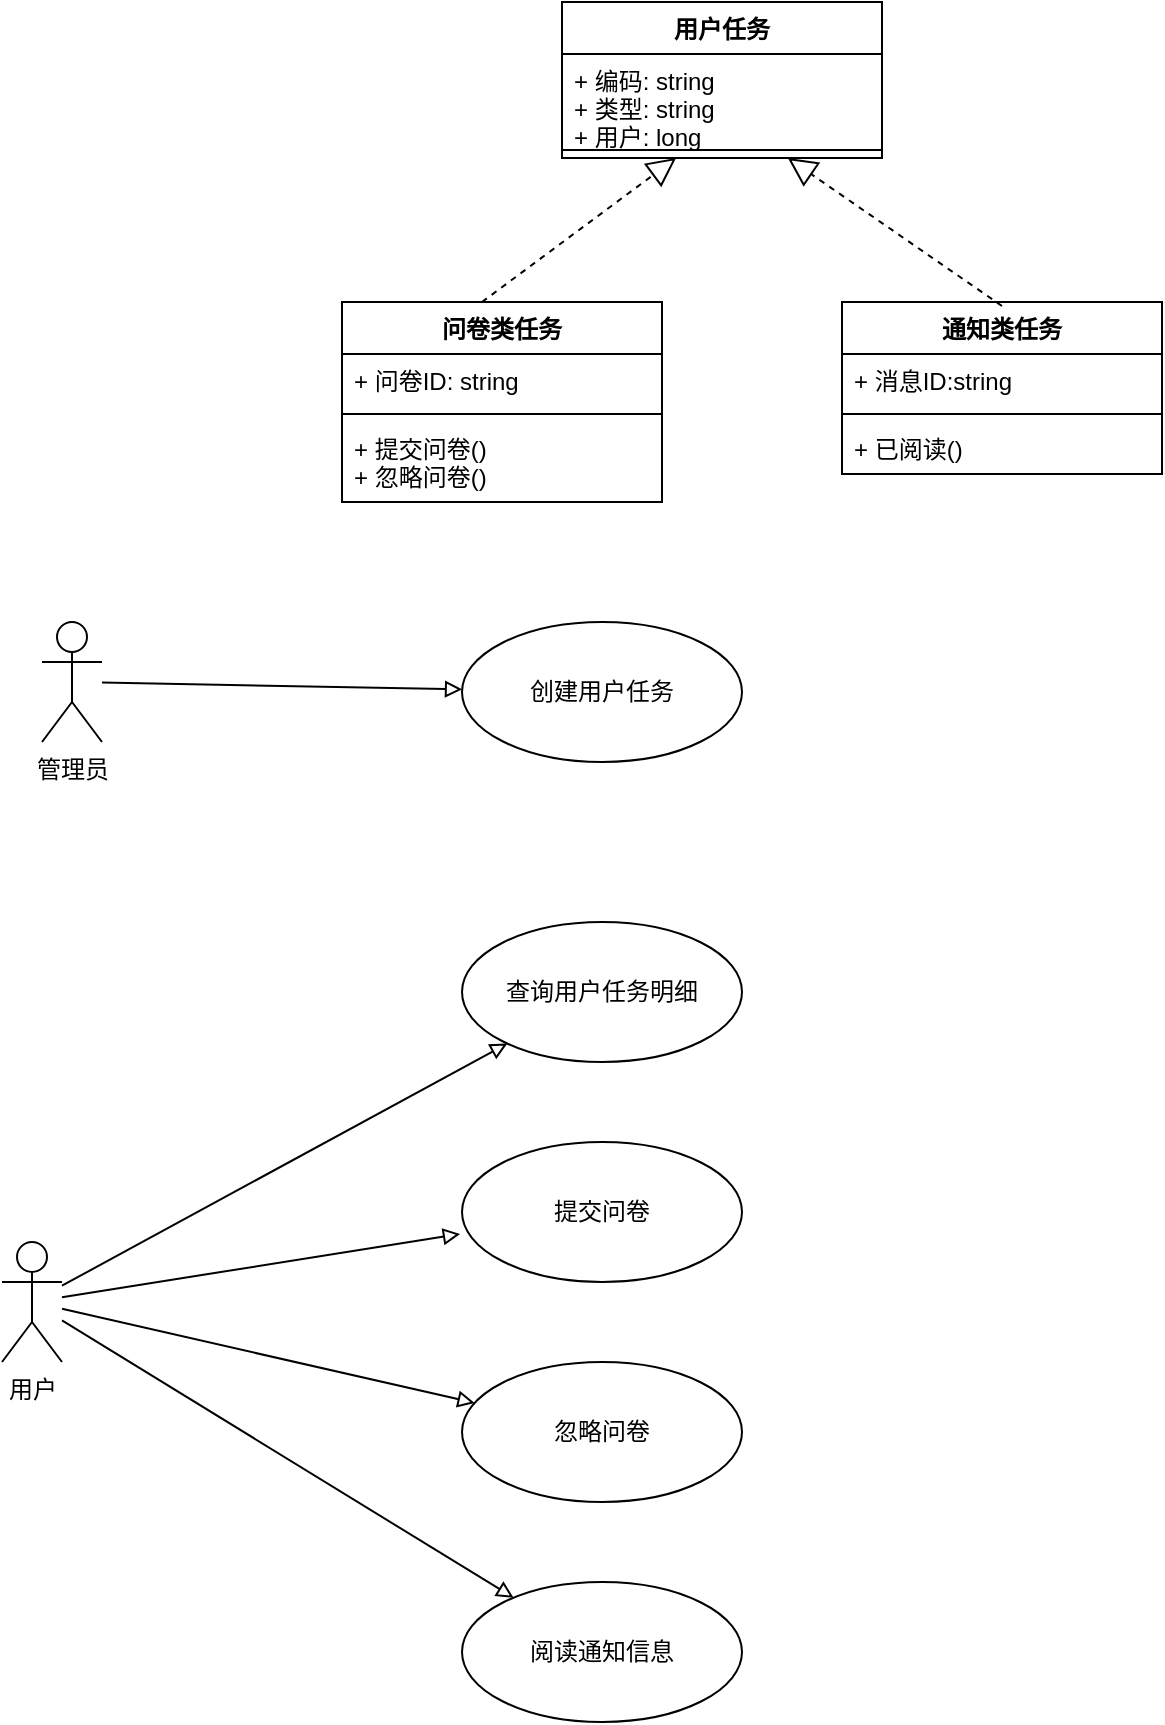 <mxfile version="15.7.0" type="github">
  <diagram id="JaiCFTbHGoClySJettSL" name="第 1 页">
    <mxGraphModel dx="1422" dy="762" grid="1" gridSize="10" guides="1" tooltips="1" connect="1" arrows="1" fold="1" page="1" pageScale="1" pageWidth="827" pageHeight="1169" math="0" shadow="0">
      <root>
        <mxCell id="0" />
        <mxCell id="1" parent="0" />
        <mxCell id="8AEq7lhch6cb5uwuj6Id-5" value="用户任务" style="swimlane;fontStyle=1;align=center;verticalAlign=top;childLayout=stackLayout;horizontal=1;startSize=26;horizontalStack=0;resizeParent=1;resizeParentMax=0;resizeLast=0;collapsible=1;marginBottom=0;" vertex="1" parent="1">
          <mxGeometry x="340" y="90" width="160" height="78" as="geometry" />
        </mxCell>
        <mxCell id="8AEq7lhch6cb5uwuj6Id-6" value="+ 编码: string&#xa;+ 类型: string&#xa;+ 用户: long" style="text;strokeColor=none;fillColor=none;align=left;verticalAlign=top;spacingLeft=4;spacingRight=4;overflow=hidden;rotatable=0;points=[[0,0.5],[1,0.5]];portConstraint=eastwest;" vertex="1" parent="8AEq7lhch6cb5uwuj6Id-5">
          <mxGeometry y="26" width="160" height="44" as="geometry" />
        </mxCell>
        <mxCell id="8AEq7lhch6cb5uwuj6Id-7" value="" style="line;strokeWidth=1;fillColor=none;align=left;verticalAlign=middle;spacingTop=-1;spacingLeft=3;spacingRight=3;rotatable=0;labelPosition=right;points=[];portConstraint=eastwest;" vertex="1" parent="8AEq7lhch6cb5uwuj6Id-5">
          <mxGeometry y="70" width="160" height="8" as="geometry" />
        </mxCell>
        <mxCell id="8AEq7lhch6cb5uwuj6Id-9" value="问卷类任务" style="swimlane;fontStyle=1;align=center;verticalAlign=top;childLayout=stackLayout;horizontal=1;startSize=26;horizontalStack=0;resizeParent=1;resizeParentMax=0;resizeLast=0;collapsible=1;marginBottom=0;" vertex="1" parent="1">
          <mxGeometry x="230" y="240" width="160" height="100" as="geometry" />
        </mxCell>
        <mxCell id="8AEq7lhch6cb5uwuj6Id-17" value="" style="endArrow=block;dashed=1;endFill=0;endSize=12;html=1;rounded=0;" edge="1" parent="8AEq7lhch6cb5uwuj6Id-9">
          <mxGeometry width="160" relative="1" as="geometry">
            <mxPoint x="70" as="sourcePoint" />
            <mxPoint x="167.043" y="-72" as="targetPoint" />
          </mxGeometry>
        </mxCell>
        <mxCell id="8AEq7lhch6cb5uwuj6Id-10" value="+ 问卷ID: string" style="text;strokeColor=none;fillColor=none;align=left;verticalAlign=top;spacingLeft=4;spacingRight=4;overflow=hidden;rotatable=0;points=[[0,0.5],[1,0.5]];portConstraint=eastwest;" vertex="1" parent="8AEq7lhch6cb5uwuj6Id-9">
          <mxGeometry y="26" width="160" height="26" as="geometry" />
        </mxCell>
        <mxCell id="8AEq7lhch6cb5uwuj6Id-11" value="" style="line;strokeWidth=1;fillColor=none;align=left;verticalAlign=middle;spacingTop=-1;spacingLeft=3;spacingRight=3;rotatable=0;labelPosition=right;points=[];portConstraint=eastwest;" vertex="1" parent="8AEq7lhch6cb5uwuj6Id-9">
          <mxGeometry y="52" width="160" height="8" as="geometry" />
        </mxCell>
        <mxCell id="8AEq7lhch6cb5uwuj6Id-12" value="+ 提交问卷()&#xa;+ 忽略问卷()" style="text;strokeColor=none;fillColor=none;align=left;verticalAlign=top;spacingLeft=4;spacingRight=4;overflow=hidden;rotatable=0;points=[[0,0.5],[1,0.5]];portConstraint=eastwest;" vertex="1" parent="8AEq7lhch6cb5uwuj6Id-9">
          <mxGeometry y="60" width="160" height="40" as="geometry" />
        </mxCell>
        <mxCell id="8AEq7lhch6cb5uwuj6Id-13" value="通知类任务" style="swimlane;fontStyle=1;align=center;verticalAlign=top;childLayout=stackLayout;horizontal=1;startSize=26;horizontalStack=0;resizeParent=1;resizeParentMax=0;resizeLast=0;collapsible=1;marginBottom=0;" vertex="1" parent="1">
          <mxGeometry x="480" y="240" width="160" height="86" as="geometry" />
        </mxCell>
        <mxCell id="8AEq7lhch6cb5uwuj6Id-18" value="" style="endArrow=block;dashed=1;endFill=0;endSize=12;html=1;rounded=0;" edge="1" parent="8AEq7lhch6cb5uwuj6Id-13">
          <mxGeometry width="160" relative="1" as="geometry">
            <mxPoint x="80" y="2" as="sourcePoint" />
            <mxPoint x="-27.064" y="-72" as="targetPoint" />
          </mxGeometry>
        </mxCell>
        <mxCell id="8AEq7lhch6cb5uwuj6Id-14" value="+ 消息ID:string" style="text;strokeColor=none;fillColor=none;align=left;verticalAlign=top;spacingLeft=4;spacingRight=4;overflow=hidden;rotatable=0;points=[[0,0.5],[1,0.5]];portConstraint=eastwest;" vertex="1" parent="8AEq7lhch6cb5uwuj6Id-13">
          <mxGeometry y="26" width="160" height="26" as="geometry" />
        </mxCell>
        <mxCell id="8AEq7lhch6cb5uwuj6Id-15" value="" style="line;strokeWidth=1;fillColor=none;align=left;verticalAlign=middle;spacingTop=-1;spacingLeft=3;spacingRight=3;rotatable=0;labelPosition=right;points=[];portConstraint=eastwest;" vertex="1" parent="8AEq7lhch6cb5uwuj6Id-13">
          <mxGeometry y="52" width="160" height="8" as="geometry" />
        </mxCell>
        <mxCell id="8AEq7lhch6cb5uwuj6Id-16" value="+ 已阅读()" style="text;strokeColor=none;fillColor=none;align=left;verticalAlign=top;spacingLeft=4;spacingRight=4;overflow=hidden;rotatable=0;points=[[0,0.5],[1,0.5]];portConstraint=eastwest;" vertex="1" parent="8AEq7lhch6cb5uwuj6Id-13">
          <mxGeometry y="60" width="160" height="26" as="geometry" />
        </mxCell>
        <mxCell id="8AEq7lhch6cb5uwuj6Id-21" style="edgeStyle=none;rounded=0;orthogonalLoop=1;jettySize=auto;html=1;endArrow=block;endFill=0;" edge="1" parent="1" source="8AEq7lhch6cb5uwuj6Id-19" target="8AEq7lhch6cb5uwuj6Id-20">
          <mxGeometry relative="1" as="geometry" />
        </mxCell>
        <mxCell id="8AEq7lhch6cb5uwuj6Id-19" value="管理员" style="shape=umlActor;verticalLabelPosition=bottom;verticalAlign=top;html=1;" vertex="1" parent="1">
          <mxGeometry x="80" y="400" width="30" height="60" as="geometry" />
        </mxCell>
        <mxCell id="8AEq7lhch6cb5uwuj6Id-20" value="创建用户任务" style="ellipse;whiteSpace=wrap;html=1;" vertex="1" parent="1">
          <mxGeometry x="290" y="400" width="140" height="70" as="geometry" />
        </mxCell>
        <mxCell id="8AEq7lhch6cb5uwuj6Id-26" style="edgeStyle=none;rounded=0;orthogonalLoop=1;jettySize=auto;html=1;endArrow=block;endFill=0;" edge="1" parent="1" source="8AEq7lhch6cb5uwuj6Id-22" target="8AEq7lhch6cb5uwuj6Id-23">
          <mxGeometry relative="1" as="geometry" />
        </mxCell>
        <mxCell id="8AEq7lhch6cb5uwuj6Id-27" style="edgeStyle=none;rounded=0;orthogonalLoop=1;jettySize=auto;html=1;entryX=-0.007;entryY=0.657;entryDx=0;entryDy=0;entryPerimeter=0;endArrow=block;endFill=0;" edge="1" parent="1" source="8AEq7lhch6cb5uwuj6Id-22" target="8AEq7lhch6cb5uwuj6Id-24">
          <mxGeometry relative="1" as="geometry" />
        </mxCell>
        <mxCell id="8AEq7lhch6cb5uwuj6Id-29" style="edgeStyle=none;rounded=0;orthogonalLoop=1;jettySize=auto;html=1;endArrow=block;endFill=0;" edge="1" parent="1" source="8AEq7lhch6cb5uwuj6Id-22" target="8AEq7lhch6cb5uwuj6Id-28">
          <mxGeometry relative="1" as="geometry" />
        </mxCell>
        <mxCell id="8AEq7lhch6cb5uwuj6Id-30" style="edgeStyle=none;rounded=0;orthogonalLoop=1;jettySize=auto;html=1;endArrow=block;endFill=0;" edge="1" parent="1" source="8AEq7lhch6cb5uwuj6Id-22" target="8AEq7lhch6cb5uwuj6Id-25">
          <mxGeometry relative="1" as="geometry" />
        </mxCell>
        <mxCell id="8AEq7lhch6cb5uwuj6Id-22" value="用户" style="shape=umlActor;verticalLabelPosition=bottom;verticalAlign=top;html=1;" vertex="1" parent="1">
          <mxGeometry x="60" y="710" width="30" height="60" as="geometry" />
        </mxCell>
        <mxCell id="8AEq7lhch6cb5uwuj6Id-23" value="查询用户任务明细" style="ellipse;whiteSpace=wrap;html=1;" vertex="1" parent="1">
          <mxGeometry x="290" y="550" width="140" height="70" as="geometry" />
        </mxCell>
        <mxCell id="8AEq7lhch6cb5uwuj6Id-24" value="提交问卷" style="ellipse;whiteSpace=wrap;html=1;" vertex="1" parent="1">
          <mxGeometry x="290" y="660" width="140" height="70" as="geometry" />
        </mxCell>
        <mxCell id="8AEq7lhch6cb5uwuj6Id-25" value="阅读通知信息" style="ellipse;whiteSpace=wrap;html=1;" vertex="1" parent="1">
          <mxGeometry x="290" y="880" width="140" height="70" as="geometry" />
        </mxCell>
        <mxCell id="8AEq7lhch6cb5uwuj6Id-28" value="忽略问卷" style="ellipse;whiteSpace=wrap;html=1;" vertex="1" parent="1">
          <mxGeometry x="290" y="770" width="140" height="70" as="geometry" />
        </mxCell>
      </root>
    </mxGraphModel>
  </diagram>
</mxfile>
